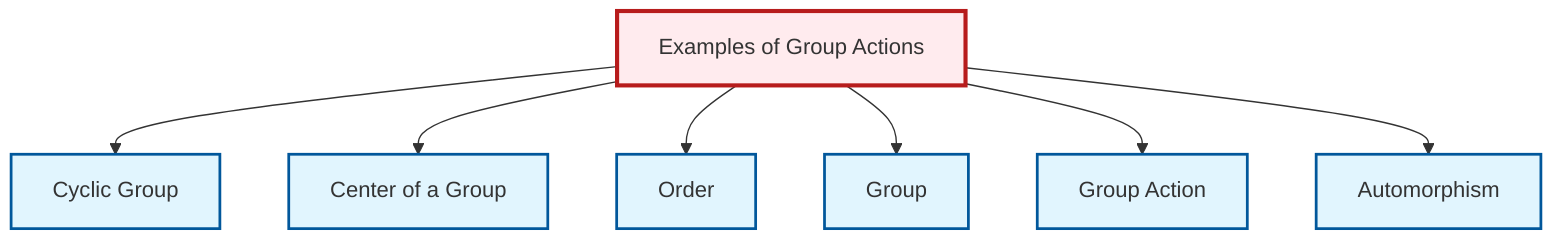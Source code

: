 graph TD
    classDef definition fill:#e1f5fe,stroke:#01579b,stroke-width:2px
    classDef theorem fill:#f3e5f5,stroke:#4a148c,stroke-width:2px
    classDef axiom fill:#fff3e0,stroke:#e65100,stroke-width:2px
    classDef example fill:#e8f5e9,stroke:#1b5e20,stroke-width:2px
    classDef current fill:#ffebee,stroke:#b71c1c,stroke-width:3px
    def-center-of-group["Center of a Group"]:::definition
    def-group["Group"]:::definition
    def-cyclic-group["Cyclic Group"]:::definition
    ex-group-action-examples["Examples of Group Actions"]:::example
    def-group-action["Group Action"]:::definition
    def-order["Order"]:::definition
    def-automorphism["Automorphism"]:::definition
    ex-group-action-examples --> def-cyclic-group
    ex-group-action-examples --> def-center-of-group
    ex-group-action-examples --> def-order
    ex-group-action-examples --> def-group
    ex-group-action-examples --> def-group-action
    ex-group-action-examples --> def-automorphism
    class ex-group-action-examples current